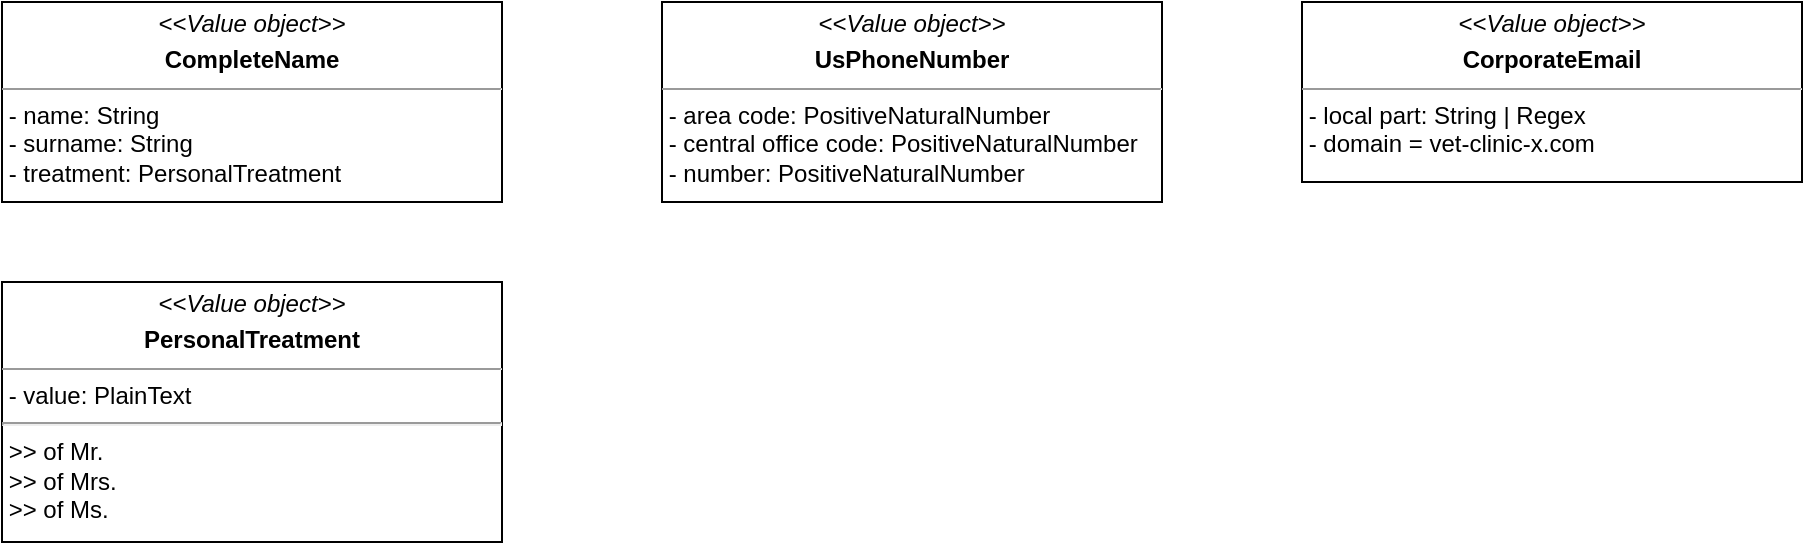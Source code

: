 <mxfile version="21.0.8" type="device"><diagram name="Página-1" id="ehkW6sB2or7Wilx53NX0"><mxGraphModel dx="635" dy="572" grid="1" gridSize="10" guides="1" tooltips="1" connect="1" arrows="1" fold="1" page="1" pageScale="1" pageWidth="827" pageHeight="1169" math="0" shadow="0"><root><mxCell id="0"/><mxCell id="1" parent="0"/><mxCell id="lfqgbDhv6gwdtCNbXo2j-1" value="&lt;p style=&quot;margin:0px;margin-top:4px;text-align:center;&quot;&gt;&lt;i&gt;&amp;lt;&amp;lt;Value object&amp;gt;&amp;gt;&lt;/i&gt;&lt;/p&gt;&lt;p style=&quot;margin:0px;margin-top:4px;text-align:center;&quot;&gt;&lt;b&gt;CompleteName&lt;/b&gt;&lt;br&gt;&lt;/p&gt;&lt;hr size=&quot;1&quot;&gt;&lt;div&gt;&amp;nbsp;- name: String&lt;/div&gt;&lt;div&gt;&amp;nbsp;- surname: String&lt;/div&gt;&lt;div&gt;&amp;nbsp;- treatment: PersonalTreatment&lt;br&gt;&lt;/div&gt;" style="verticalAlign=top;align=left;overflow=fill;fontSize=12;fontFamily=Helvetica;html=1;whiteSpace=wrap;" parent="1" vertex="1"><mxGeometry x="350" y="200" width="250" height="100" as="geometry"/></mxCell><mxCell id="lfqgbDhv6gwdtCNbXo2j-2" value="&lt;p style=&quot;margin:0px;margin-top:4px;text-align:center;&quot;&gt;&lt;i&gt;&amp;lt;&amp;lt;Value object&amp;gt;&amp;gt;&lt;/i&gt;&lt;/p&gt;&lt;p style=&quot;margin:0px;margin-top:4px;text-align:center;&quot;&gt;&lt;b&gt;PersonalTreatment&lt;/b&gt;&lt;br&gt;&lt;/p&gt;&lt;hr size=&quot;1&quot;&gt;&lt;div&gt;&amp;nbsp;- value: PlainText&lt;/div&gt;&lt;div&gt;&lt;hr&gt;&amp;nbsp;&amp;gt;&amp;gt; of Mr.&lt;/div&gt;&lt;div&gt;&amp;nbsp;&amp;gt;&amp;gt; of Mrs.&lt;/div&gt;&lt;div&gt;&amp;nbsp;&amp;gt;&amp;gt; of Ms.&lt;br&gt;&lt;/div&gt;" style="verticalAlign=top;align=left;overflow=fill;fontSize=12;fontFamily=Helvetica;html=1;whiteSpace=wrap;" parent="1" vertex="1"><mxGeometry x="350" y="340" width="250" height="130" as="geometry"/></mxCell><mxCell id="lfqgbDhv6gwdtCNbXo2j-3" value="&lt;p style=&quot;margin:0px;margin-top:4px;text-align:center;&quot;&gt;&lt;i&gt;&amp;lt;&amp;lt;Value object&amp;gt;&amp;gt;&lt;/i&gt;&lt;/p&gt;&lt;p style=&quot;margin:0px;margin-top:4px;text-align:center;&quot;&gt;&lt;b&gt;UsPhoneNumber&lt;/b&gt;&lt;br&gt;&lt;/p&gt;&lt;hr size=&quot;1&quot;&gt;&lt;div&gt;&amp;nbsp;- area code: PositiveNaturalNumber&lt;/div&gt;&lt;div&gt;&amp;nbsp;- central office code: PositiveNaturalNumber&lt;/div&gt;&lt;div&gt;&amp;nbsp;- number: PositiveNaturalNumber&lt;/div&gt;" style="verticalAlign=top;align=left;overflow=fill;fontSize=12;fontFamily=Helvetica;html=1;whiteSpace=wrap;" parent="1" vertex="1"><mxGeometry x="680" y="200" width="250" height="100" as="geometry"/></mxCell><mxCell id="lfqgbDhv6gwdtCNbXo2j-4" value="&lt;p style=&quot;margin:0px;margin-top:4px;text-align:center;&quot;&gt;&lt;i&gt;&amp;lt;&amp;lt;Value object&amp;gt;&amp;gt;&lt;/i&gt;&lt;/p&gt;&lt;p style=&quot;margin:0px;margin-top:4px;text-align:center;&quot;&gt;&lt;b&gt;CorporateEmail&lt;/b&gt;&lt;br&gt;&lt;/p&gt;&lt;hr size=&quot;1&quot;&gt;&lt;div&gt;&amp;nbsp;- local part: String | Regex&lt;/div&gt;&lt;div&gt;&amp;nbsp;- domain = vet-clinic-x.com&lt;br&gt;&lt;/div&gt;" style="verticalAlign=top;align=left;overflow=fill;fontSize=12;fontFamily=Helvetica;html=1;whiteSpace=wrap;" parent="1" vertex="1"><mxGeometry x="1000" y="200" width="250" height="90" as="geometry"/></mxCell></root></mxGraphModel></diagram></mxfile>